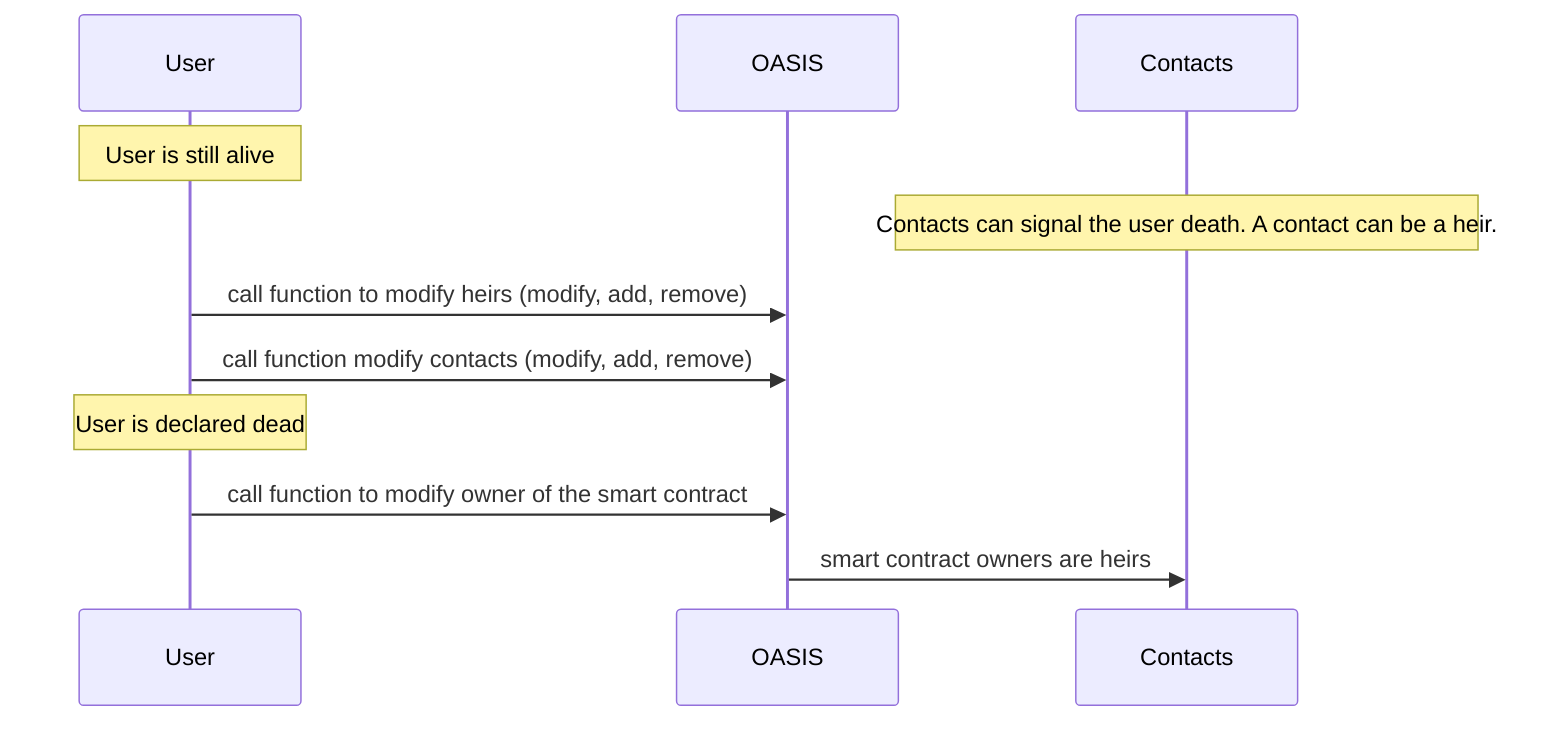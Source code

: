 sequenceDiagram
    participant User
    participant OASIS
    participant Contacts

    Note over User: User is still alive
    Note over Contacts: Contacts can signal the user death. A contact can be a heir.
    User->>OASIS: call function to modify heirs (modify, add, remove)
    User->>OASIS: call function modify contacts (modify, add, remove)

    Note over User: User is declared dead

    User->>OASIS: call function to modify owner of the smart contract
    OASIS->>Contacts: smart contract owners are heirs